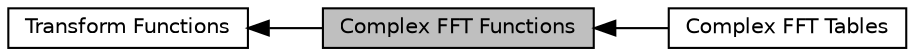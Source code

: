 digraph "Complex FFT Functions"
{
  edge [fontname="Helvetica",fontsize="10",labelfontname="Helvetica",labelfontsize="10"];
  node [fontname="Helvetica",fontsize="10",shape=box];
  rankdir=LR;
  Node1 [label="Complex FFT Functions",height=0.2,width=0.4,color="black", fillcolor="grey75", style="filled", fontcolor="black",tooltip=" "];
  Node3 [label="Complex FFT Tables",height=0.2,width=0.4,color="black", fillcolor="white", style="filled",URL="$group___c_f_f_t___c_i_f_f_t.html",tooltip=" "];
  Node2 [label="Transform Functions",height=0.2,width=0.4,color="black", fillcolor="white", style="filled",URL="$group__group_transforms.html",tooltip=" "];
  Node2->Node1 [shape=plaintext, dir="back", style="solid"];
  Node1->Node3 [shape=plaintext, dir="back", style="solid"];
}
